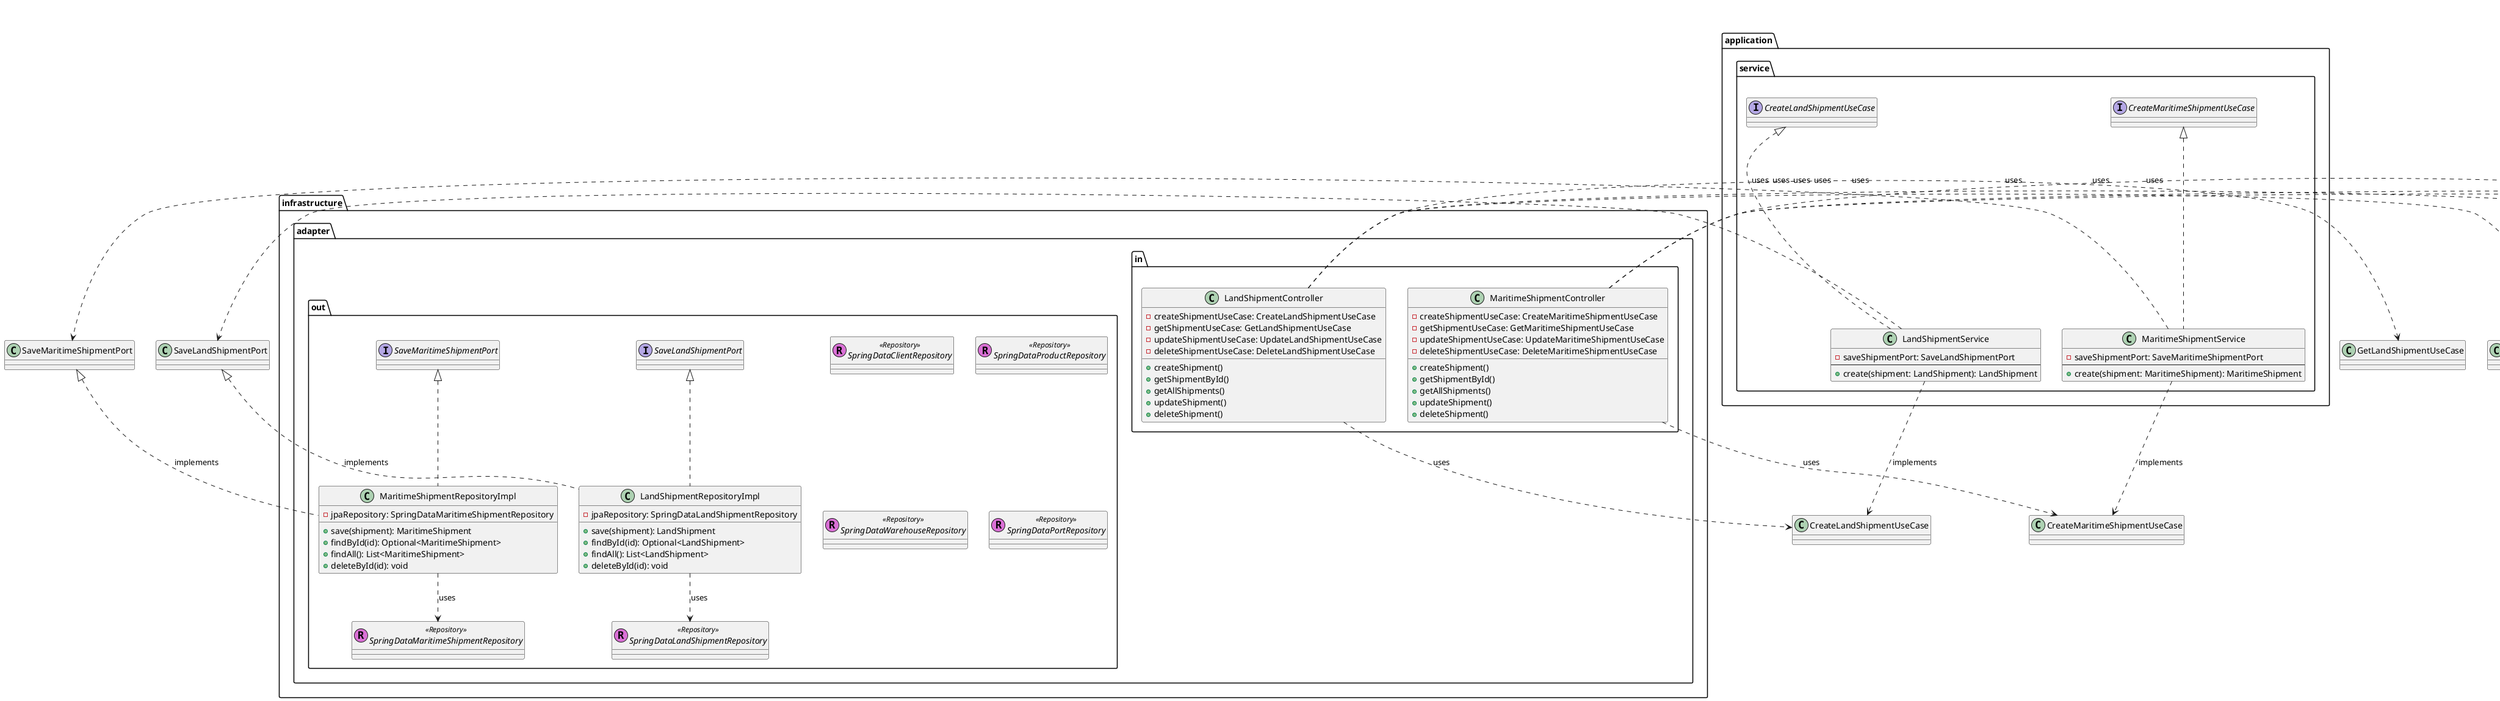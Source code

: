 @startuml
' Packages
package "domain.model" {
  class Client {
    - id: UUID
    - name: String
    - email: String
    - phone: String
  }

  class Product {
    - id: UUID
    - name: String
    - description: String
  }

  class Warehouse {
    - id: UUID
    - name: String
    - address: String
    - city: String
    - country: String
  }

  class Port {
    - id: UUID
    - name: String
    - address: String
    - city: String
    - country: String
  }

  class LandShipment {
    - id: UUID
    - quantity: int
    - registrationDate: LocalDate
    - deliveryDate: LocalDate
    - vehiclePlate: String
    - guideNumber: String
    - shippingCost: double
    - discountedCost: double
    --
    + applyDiscount()
  }

  class MaritimeShipment {
    - id: UUID
    - quantity: int
    - registrationDate: LocalDate
    - deliveryDate: LocalDate
    - fleetNumber: String
    - guideNumber: String
    - shippingCost: double
    - discountedCost: double
    --
    + applyDiscount()
  }
}

package "domain.port" {
  interface CreateLandShipmentUseCase {
    + create(shipment: LandShipment): LandShipment
  }

  interface CreateMaritimeShipmentUseCase {
    + create(shipment: MaritimeShipment): MaritimeShipment
  }

  interface SaveLandShipmentPort {
    + save(shipment: LandShipment): LandShipment
    + findById(id: UUID): Optional<LandShipment>
    + findAll(): List<LandShipment>
    + deleteById(id: UUID): void
  }

  interface SaveMaritimeShipmentPort {
    + save(shipment: MaritimeShipment): MaritimeShipment
    + findById(id: UUID): Optional<MaritimeShipment>
    + findAll(): List<MaritimeShipment>
    + deleteById(id: UUID): void
  }
}

package "application.service" {
  class LandShipmentService implements CreateLandShipmentUseCase {
    - saveShipmentPort: SaveLandShipmentPort
    --
    + create(shipment: LandShipment): LandShipment
  }

  class MaritimeShipmentService implements CreateMaritimeShipmentUseCase {
    - saveShipmentPort: SaveMaritimeShipmentPort
    --
    + create(shipment: MaritimeShipment): MaritimeShipment
  }
}

package "infrastructure.adapter.out" {
  class LandShipmentRepositoryImpl implements SaveLandShipmentPort {
    - jpaRepository: SpringDataLandShipmentRepository
    + save(shipment): LandShipment
    + findById(id): Optional<LandShipment>
    + findAll(): List<LandShipment>
    + deleteById(id): void
  }

  class MaritimeShipmentRepositoryImpl implements SaveMaritimeShipmentPort {
    - jpaRepository: SpringDataMaritimeShipmentRepository
    + save(shipment): MaritimeShipment
    + findById(id): Optional<MaritimeShipment>
    + findAll(): List<MaritimeShipment>
    + deleteById(id): void
  }

  interface SpringDataLandShipmentRepository << (R,orchid) Repository >>
  interface SpringDataMaritimeShipmentRepository << (R,orchid) Repository >>
  interface SpringDataClientRepository << (R,orchid) Repository >>
  interface SpringDataProductRepository << (R,orchid) Repository >>
  interface SpringDataWarehouseRepository << (R,orchid) Repository >>
  interface SpringDataPortRepository << (R,orchid) Repository >>
}

package "infrastructure.adapter.in" {
  class LandShipmentController {
    - createShipmentUseCase: CreateLandShipmentUseCase
    - getShipmentUseCase: GetLandShipmentUseCase
    - updateShipmentUseCase: UpdateLandShipmentUseCase
    - deleteShipmentUseCase: DeleteLandShipmentUseCase
    + createShipment()
    + getShipmentById()
    + getAllShipments()
    + updateShipment()
    + deleteShipment()
  }

  class MaritimeShipmentController {
    - createShipmentUseCase: CreateMaritimeShipmentUseCase
    - getShipmentUseCase: GetMaritimeShipmentUseCase
    - updateShipmentUseCase: UpdateMaritimeShipmentUseCase
    - deleteShipmentUseCase: DeleteMaritimeShipmentUseCase
    + createShipment()
    + getShipmentById()
    + getAllShipments()
    + updateShipment()
    + deleteShipment()
  }
}

' Relationships
Client "1" -- "0..*" LandShipment : has >
Client "1" -- "0..*" MaritimeShipment : has >
Product "1" -- "0..*" LandShipment : includes >
Product "1" -- "0..*" MaritimeShipment : includes >
Warehouse "1" -- "0..*" LandShipment : delivered to >
Port "1" -- "0..*" MaritimeShipment : delivered to >

LandShipmentService .right.> SaveLandShipmentPort : uses
LandShipmentService ..> CreateLandShipmentUseCase : implements

LandShipmentRepositoryImpl .up.|> SaveLandShipmentPort : implements
LandShipmentRepositoryImpl ..> SpringDataLandShipmentRepository : uses

LandShipmentController .right.> CreateLandShipmentUseCase : uses
LandShipmentController .right.> GetLandShipmentUseCase : uses
LandShipmentController .right.> UpdateLandShipmentUseCase : uses
LandShipmentController .right.> DeleteLandShipmentUseCase : uses

MaritimeShipmentService .right.> SaveMaritimeShipmentPort : uses
MaritimeShipmentService ..> CreateMaritimeShipmentUseCase : implements

MaritimeShipmentRepositoryImpl .up.|> SaveMaritimeShipmentPort : implements
MaritimeShipmentRepositoryImpl ..> SpringDataMaritimeShipmentRepository : uses

MaritimeShipmentController .right.> CreateMaritimeShipmentUseCase : uses
MaritimeShipmentController .right.> GetMaritimeShipmentUseCase : uses
MaritimeShipmentController .right.> UpdateMaritimeShipmentUseCase : uses
MaritimeShipmentController .right.> DeleteMaritimeShipmentUseCase : uses

@enduml